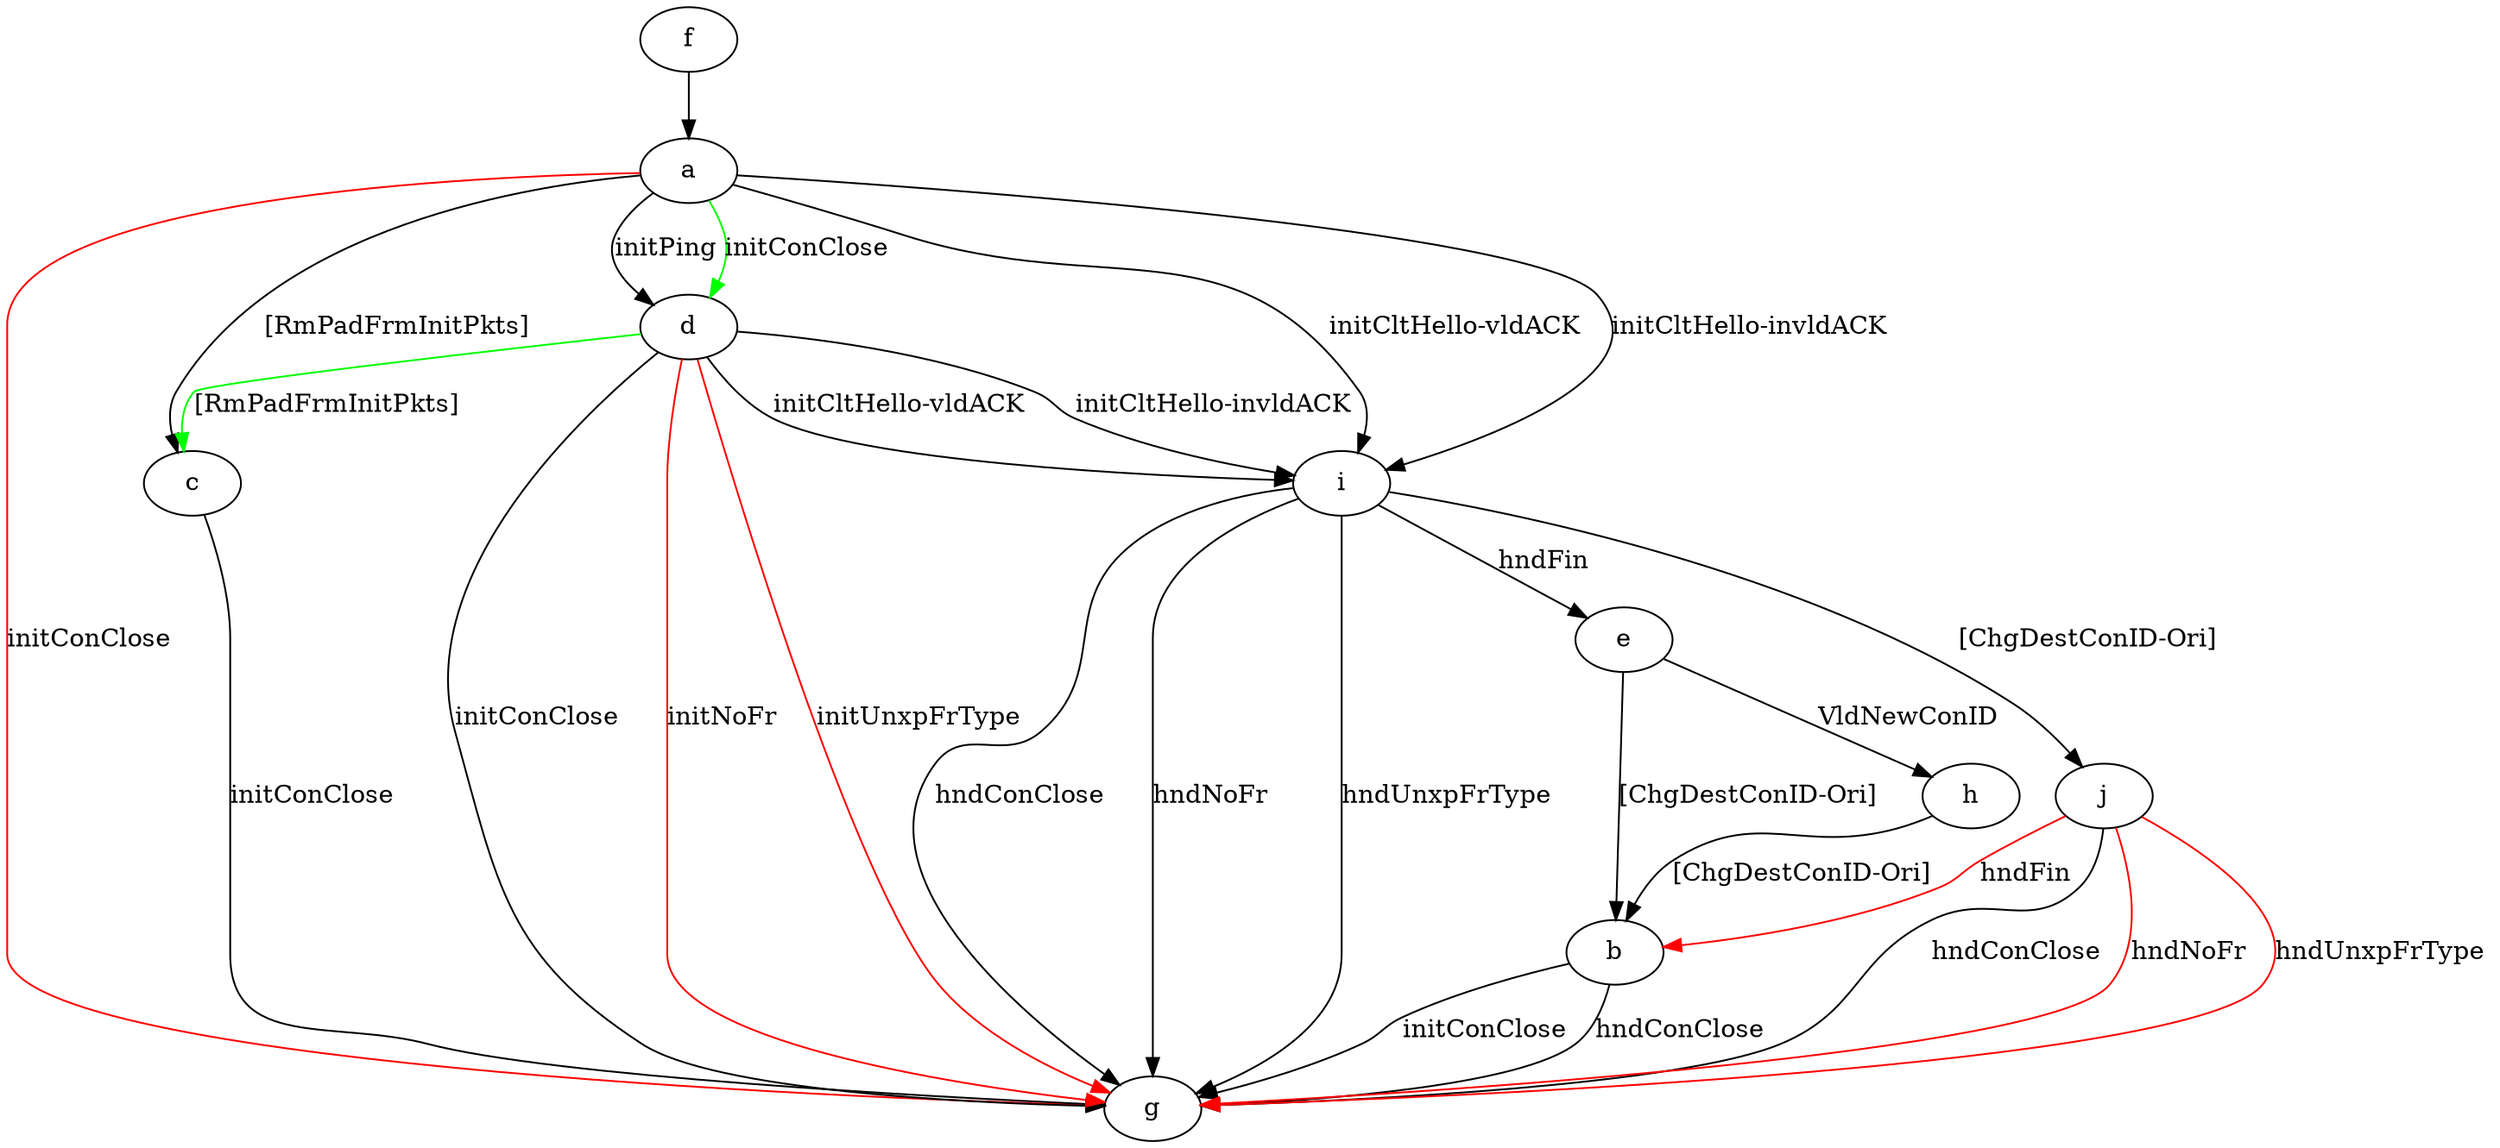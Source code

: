 digraph "" {
	a -> c	[key=0,
		label="[RmPadFrmInitPkts] "];
	a -> d	[key=0,
		label="initPing "];
	a -> d	[key=1,
		color=green,
		label="initConClose "];
	a -> g	[key=0,
		color=red,
		label="initConClose "];
	a -> i	[key=0,
		label="initCltHello-vldACK "];
	a -> i	[key=1,
		label="initCltHello-invldACK "];
	b -> g	[key=0,
		label="initConClose "];
	b -> g	[key=1,
		label="hndConClose "];
	c -> g	[key=0,
		label="initConClose "];
	d -> c	[key=0,
		color=green,
		label="[RmPadFrmInitPkts] "];
	d -> g	[key=0,
		label="initConClose "];
	d -> g	[key=1,
		color=red,
		label="initNoFr "];
	d -> g	[key=2,
		color=red,
		label="initUnxpFrType "];
	d -> i	[key=0,
		label="initCltHello-vldACK "];
	d -> i	[key=1,
		label="initCltHello-invldACK "];
	e -> b	[key=0,
		label="[ChgDestConID-Ori] "];
	e -> h	[key=0,
		label="VldNewConID "];
	f -> a	[key=0];
	h -> b	[key=0,
		label="[ChgDestConID-Ori] "];
	i -> e	[key=0,
		label="hndFin "];
	i -> g	[key=0,
		label="hndConClose "];
	i -> g	[key=1,
		label="hndNoFr "];
	i -> g	[key=2,
		label="hndUnxpFrType "];
	i -> j	[key=0,
		label="[ChgDestConID-Ori] "];
	j -> b	[key=0,
		color=red,
		label="hndFin "];
	j -> g	[key=0,
		label="hndConClose "];
	j -> g	[key=1,
		color=red,
		label="hndNoFr "];
	j -> g	[key=2,
		color=red,
		label="hndUnxpFrType "];
}

